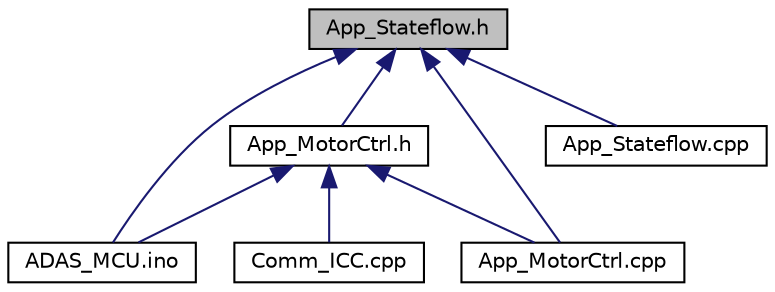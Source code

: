 digraph "App_Stateflow.h"
{
 // INTERACTIVE_SVG=YES
 // LATEX_PDF_SIZE
  bgcolor="transparent";
  edge [fontname="Helvetica",fontsize="10",labelfontname="Helvetica",labelfontsize="10"];
  node [fontname="Helvetica",fontsize="10",shape=record];
  Node2 [label="App_Stateflow.h",height=0.2,width=0.4,color="black", fillcolor="grey75", style="filled", fontcolor="black",tooltip="Application file for Stateflow."];
  Node2 -> Node3 [dir="back",color="midnightblue",fontsize="10",style="solid",fontname="Helvetica"];
  Node3 [label="App_MotorCtrl.h",height=0.2,width=0.4,color="black",URL="$_app___motor_ctrl_8h.html",tooltip="Header file for motor control unit."];
  Node3 -> Node4 [dir="back",color="midnightblue",fontsize="10",style="solid",fontname="Helvetica"];
  Node4 [label="ADAS_MCU.ino",height=0.2,width=0.4,color="black",URL="$_a_d_a_s___m_c_u_8ino.html",tooltip="Main file for the NavU of the ADAS project."];
  Node3 -> Node5 [dir="back",color="midnightblue",fontsize="10",style="solid",fontname="Helvetica"];
  Node5 [label="App_MotorCtrl.cpp",height=0.2,width=0.4,color="black",URL="$_app___motor_ctrl_8cpp.html",tooltip="Application file for environmental data."];
  Node3 -> Node6 [dir="back",color="midnightblue",fontsize="10",style="solid",fontname="Helvetica"];
  Node6 [label="Comm_ICC.cpp",height=0.2,width=0.4,color="black",URL="$_comm___i_c_c_8cpp.html",tooltip=" "];
  Node2 -> Node4 [dir="back",color="midnightblue",fontsize="10",style="solid",fontname="Helvetica"];
  Node2 -> Node5 [dir="back",color="midnightblue",fontsize="10",style="solid",fontname="Helvetica"];
  Node2 -> Node7 [dir="back",color="midnightblue",fontsize="10",style="solid",fontname="Helvetica"];
  Node7 [label="App_Stateflow.cpp",height=0.2,width=0.4,color="black",URL="$_app___stateflow_8cpp.html",tooltip="Application file for Stateflow."];
}
